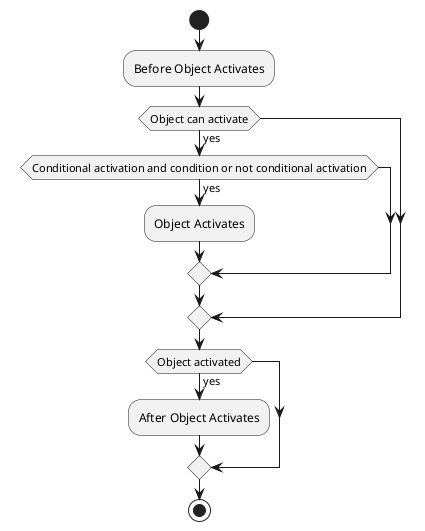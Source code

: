 @startuml activation
start
:Before Object Activates;
if (Object can activate) then (yes)
  if (Conditional activation and condition or not conditional activation) then (yes)
    :Object Activates;
  endif
endif
if(Object activated) then (yes)
  :After Object Activates;
endif
stop
@enduml